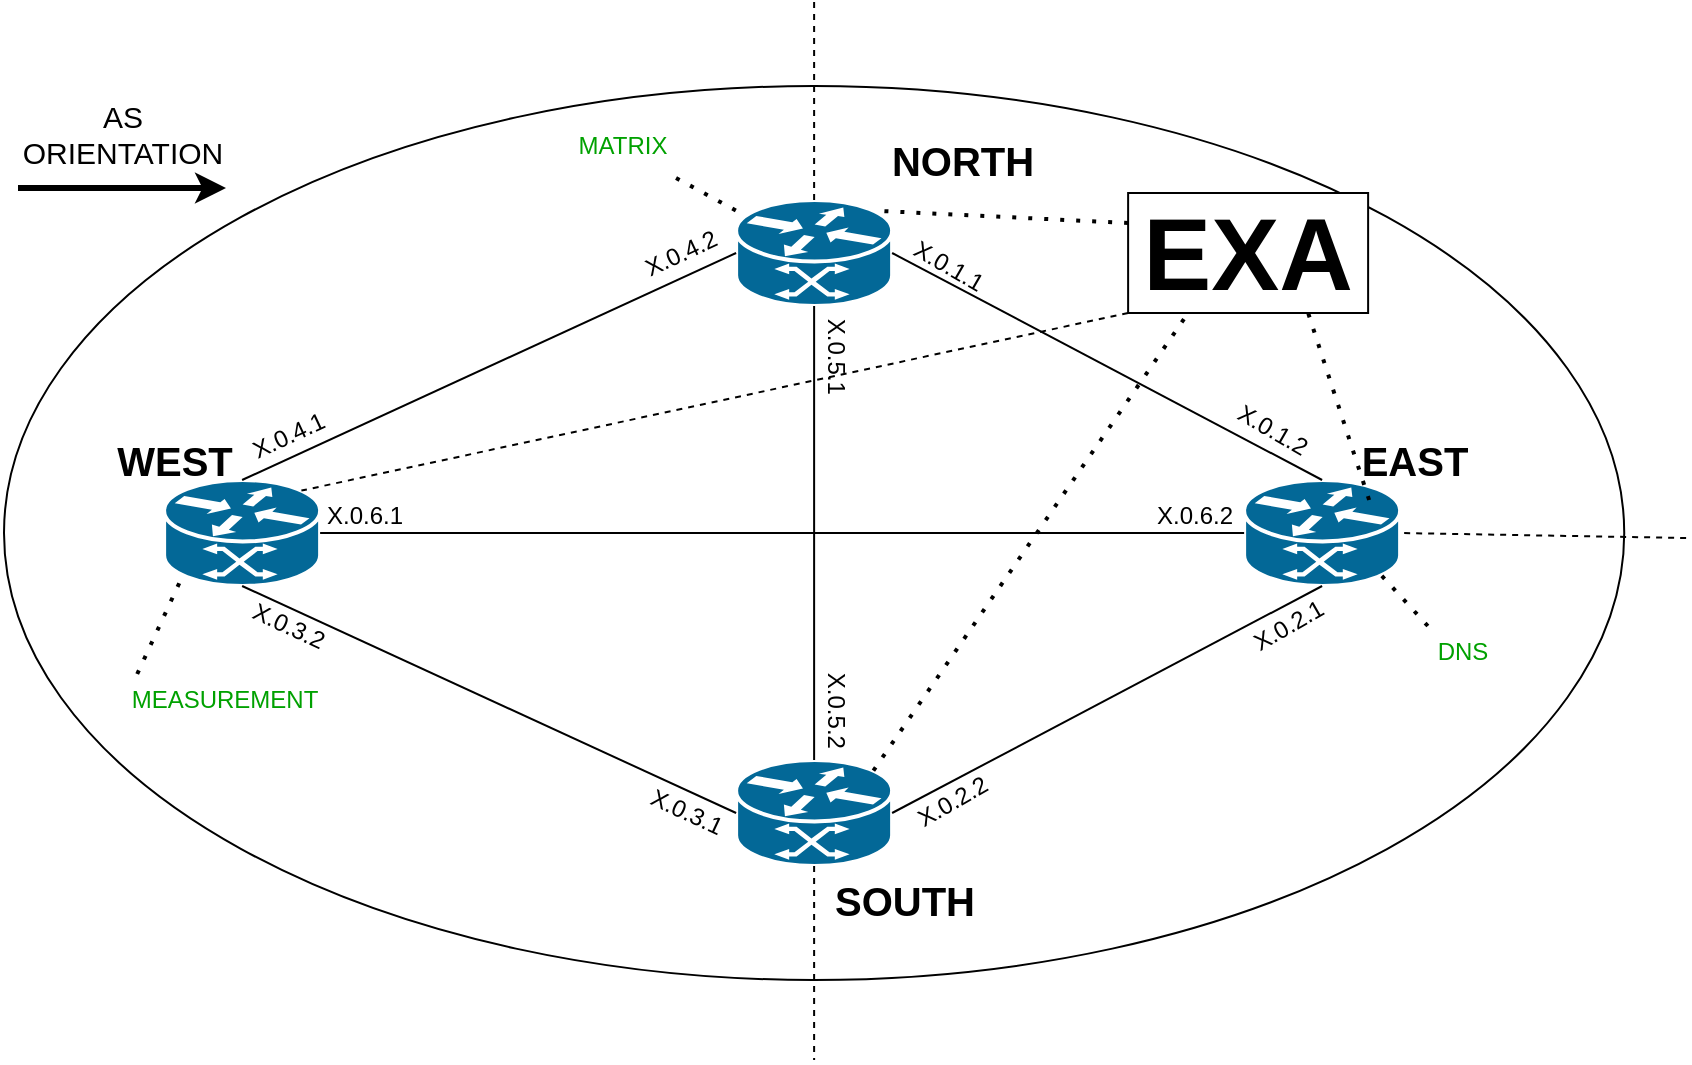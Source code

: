 <mxfile version="22.1.2" type="device">
  <diagram name="Page-1" id="3vJPWm9L1RC80-1IPq8s">
    <mxGraphModel dx="1434" dy="825" grid="0" gridSize="10" guides="1" tooltips="1" connect="1" arrows="1" fold="1" page="1" pageScale="1" pageWidth="1169" pageHeight="827" math="0" shadow="0">
      <root>
        <mxCell id="0" />
        <mxCell id="1" parent="0" />
        <mxCell id="tdHSCYv2aeUm8S9BjsHh-1" value="" style="ellipse;whiteSpace=wrap;html=1;fillColor=none;" vertex="1" parent="1">
          <mxGeometry x="158" y="128" width="810.12" height="447" as="geometry" />
        </mxCell>
        <mxCell id="tdHSCYv2aeUm8S9BjsHh-2" value="" style="shape=mxgraph.cisco.routers.atm_router;html=1;pointerEvents=1;dashed=0;fillColor=#036897;strokeColor=#ffffff;strokeWidth=2;verticalLabelPosition=bottom;verticalAlign=top;align=center;outlineConnect=0;" vertex="1" parent="1">
          <mxGeometry x="238.06" y="325" width="78" height="53" as="geometry" />
        </mxCell>
        <mxCell id="tdHSCYv2aeUm8S9BjsHh-3" value="" style="shape=mxgraph.cisco.routers.atm_router;html=1;pointerEvents=1;dashed=0;fillColor=#036897;strokeColor=#ffffff;strokeWidth=2;verticalLabelPosition=bottom;verticalAlign=top;align=center;outlineConnect=0;" vertex="1" parent="1">
          <mxGeometry x="778.06" y="325" width="78" height="53" as="geometry" />
        </mxCell>
        <mxCell id="tdHSCYv2aeUm8S9BjsHh-4" value="" style="shape=mxgraph.cisco.routers.atm_router;html=1;pointerEvents=1;dashed=0;fillColor=#036897;strokeColor=#ffffff;strokeWidth=2;verticalLabelPosition=bottom;verticalAlign=top;align=center;outlineConnect=0;" vertex="1" parent="1">
          <mxGeometry x="524.06" y="465" width="78" height="53" as="geometry" />
        </mxCell>
        <mxCell id="tdHSCYv2aeUm8S9BjsHh-5" value="" style="shape=mxgraph.cisco.routers.atm_router;html=1;pointerEvents=1;dashed=0;fillColor=#036897;strokeColor=#ffffff;strokeWidth=2;verticalLabelPosition=bottom;verticalAlign=top;align=center;outlineConnect=0;" vertex="1" parent="1">
          <mxGeometry x="524.06" y="185" width="78" height="53" as="geometry" />
        </mxCell>
        <mxCell id="tdHSCYv2aeUm8S9BjsHh-6" value="" style="endArrow=none;html=1;rounded=0;entryX=0.5;entryY=0;entryDx=0;entryDy=0;entryPerimeter=0;exitX=1;exitY=0.5;exitDx=0;exitDy=0;exitPerimeter=0;" edge="1" parent="1" source="tdHSCYv2aeUm8S9BjsHh-5" target="tdHSCYv2aeUm8S9BjsHh-3">
          <mxGeometry width="50" height="50" relative="1" as="geometry">
            <mxPoint x="538.06" y="375" as="sourcePoint" />
            <mxPoint x="588.06" y="325" as="targetPoint" />
          </mxGeometry>
        </mxCell>
        <mxCell id="tdHSCYv2aeUm8S9BjsHh-7" value="" style="endArrow=none;html=1;rounded=0;exitX=0.5;exitY=0;exitDx=0;exitDy=0;exitPerimeter=0;entryX=0;entryY=0.5;entryDx=0;entryDy=0;entryPerimeter=0;" edge="1" parent="1" source="tdHSCYv2aeUm8S9BjsHh-2" target="tdHSCYv2aeUm8S9BjsHh-5">
          <mxGeometry width="50" height="50" relative="1" as="geometry">
            <mxPoint x="538.06" y="375" as="sourcePoint" />
            <mxPoint x="588.06" y="325" as="targetPoint" />
          </mxGeometry>
        </mxCell>
        <mxCell id="tdHSCYv2aeUm8S9BjsHh-8" value="" style="endArrow=none;html=1;rounded=0;entryX=0;entryY=0.5;entryDx=0;entryDy=0;entryPerimeter=0;exitX=0.5;exitY=1;exitDx=0;exitDy=0;exitPerimeter=0;" edge="1" parent="1" source="tdHSCYv2aeUm8S9BjsHh-2" target="tdHSCYv2aeUm8S9BjsHh-4">
          <mxGeometry width="50" height="50" relative="1" as="geometry">
            <mxPoint x="377.06" y="390" as="sourcePoint" />
            <mxPoint x="588.06" y="325" as="targetPoint" />
          </mxGeometry>
        </mxCell>
        <mxCell id="tdHSCYv2aeUm8S9BjsHh-9" value="" style="endArrow=none;html=1;rounded=0;exitX=1;exitY=0.5;exitDx=0;exitDy=0;exitPerimeter=0;entryX=0.5;entryY=1;entryDx=0;entryDy=0;entryPerimeter=0;" edge="1" parent="1" source="tdHSCYv2aeUm8S9BjsHh-4" target="tdHSCYv2aeUm8S9BjsHh-3">
          <mxGeometry width="50" height="50" relative="1" as="geometry">
            <mxPoint x="538.06" y="375" as="sourcePoint" />
            <mxPoint x="588.06" y="325" as="targetPoint" />
          </mxGeometry>
        </mxCell>
        <mxCell id="tdHSCYv2aeUm8S9BjsHh-10" value="" style="endArrow=none;html=1;rounded=0;entryX=0.5;entryY=1;entryDx=0;entryDy=0;entryPerimeter=0;exitX=0.5;exitY=0;exitDx=0;exitDy=0;exitPerimeter=0;" edge="1" parent="1" source="tdHSCYv2aeUm8S9BjsHh-4" target="tdHSCYv2aeUm8S9BjsHh-5">
          <mxGeometry width="50" height="50" relative="1" as="geometry">
            <mxPoint x="538.06" y="375" as="sourcePoint" />
            <mxPoint x="588.06" y="325" as="targetPoint" />
          </mxGeometry>
        </mxCell>
        <mxCell id="tdHSCYv2aeUm8S9BjsHh-11" value="" style="endArrow=none;html=1;rounded=0;exitX=1;exitY=0.5;exitDx=0;exitDy=0;exitPerimeter=0;entryX=0;entryY=0.5;entryDx=0;entryDy=0;entryPerimeter=0;" edge="1" parent="1" source="tdHSCYv2aeUm8S9BjsHh-2" target="tdHSCYv2aeUm8S9BjsHh-3">
          <mxGeometry width="50" height="50" relative="1" as="geometry">
            <mxPoint x="538.06" y="375" as="sourcePoint" />
            <mxPoint x="588.06" y="325" as="targetPoint" />
          </mxGeometry>
        </mxCell>
        <mxCell id="tdHSCYv2aeUm8S9BjsHh-12" value="" style="endArrow=none;dashed=1;html=1;rounded=0;entryX=1;entryY=0.5;entryDx=0;entryDy=0;entryPerimeter=0;" edge="1" parent="1" target="tdHSCYv2aeUm8S9BjsHh-3">
          <mxGeometry width="50" height="50" relative="1" as="geometry">
            <mxPoint x="999.06" y="354" as="sourcePoint" />
            <mxPoint x="588.06" y="325" as="targetPoint" />
          </mxGeometry>
        </mxCell>
        <mxCell id="tdHSCYv2aeUm8S9BjsHh-13" value="" style="endArrow=none;dashed=1;html=1;rounded=0;entryX=0.5;entryY=0;entryDx=0;entryDy=0;entryPerimeter=0;" edge="1" parent="1" target="tdHSCYv2aeUm8S9BjsHh-5">
          <mxGeometry width="50" height="50" relative="1" as="geometry">
            <mxPoint x="563.06" y="86" as="sourcePoint" />
            <mxPoint x="866.06" y="362" as="targetPoint" />
          </mxGeometry>
        </mxCell>
        <mxCell id="tdHSCYv2aeUm8S9BjsHh-14" value="" style="endArrow=none;dashed=1;html=1;rounded=0;exitX=0.5;exitY=1;exitDx=0;exitDy=0;exitPerimeter=0;" edge="1" parent="1" source="tdHSCYv2aeUm8S9BjsHh-4">
          <mxGeometry width="50" height="50" relative="1" as="geometry">
            <mxPoint x="573.06" y="125" as="sourcePoint" />
            <mxPoint x="563.06" y="615" as="targetPoint" />
          </mxGeometry>
        </mxCell>
        <mxCell id="tdHSCYv2aeUm8S9BjsHh-15" value="&lt;font style=&quot;font-size: 20px;&quot;&gt;WEST&lt;/font&gt;" style="text;strokeColor=none;fillColor=none;html=1;fontSize=24;fontStyle=1;verticalAlign=middle;align=center;" vertex="1" parent="1">
          <mxGeometry x="198.06" y="295" width="90" height="40" as="geometry" />
        </mxCell>
        <mxCell id="tdHSCYv2aeUm8S9BjsHh-16" value="&lt;font style=&quot;font-size: 20px;&quot;&gt;EAST&lt;br&gt;&lt;/font&gt;" style="text;strokeColor=none;fillColor=none;html=1;fontSize=24;fontStyle=1;verticalAlign=middle;align=center;" vertex="1" parent="1">
          <mxGeometry x="818.06" y="295" width="90" height="40" as="geometry" />
        </mxCell>
        <mxCell id="tdHSCYv2aeUm8S9BjsHh-17" value="&lt;font style=&quot;font-size: 20px;&quot;&gt;NORTH&lt;/font&gt;" style="text;strokeColor=none;fillColor=none;html=1;fontSize=24;fontStyle=1;verticalAlign=middle;align=center;" vertex="1" parent="1">
          <mxGeometry x="592.06" y="145" width="90" height="40" as="geometry" />
        </mxCell>
        <mxCell id="tdHSCYv2aeUm8S9BjsHh-18" value="&lt;font style=&quot;font-size: 20px;&quot;&gt;SOUTH&lt;/font&gt;" style="text;strokeColor=none;fillColor=none;html=1;fontSize=24;fontStyle=1;verticalAlign=middle;align=center;" vertex="1" parent="1">
          <mxGeometry x="563.06" y="515" width="90" height="40" as="geometry" />
        </mxCell>
        <mxCell id="tdHSCYv2aeUm8S9BjsHh-19" value="" style="endArrow=none;dashed=1;html=1;rounded=0;entryX=0.88;entryY=0.1;entryDx=0;entryDy=0;exitX=0;exitY=1;exitDx=0;exitDy=0;entryPerimeter=0;" edge="1" parent="1" source="tdHSCYv2aeUm8S9BjsHh-20" target="tdHSCYv2aeUm8S9BjsHh-2">
          <mxGeometry width="50" height="50" relative="1" as="geometry">
            <mxPoint x="188.06" y="395" as="sourcePoint" />
            <mxPoint x="258.06" y="405" as="targetPoint" />
            <Array as="points" />
          </mxGeometry>
        </mxCell>
        <mxCell id="tdHSCYv2aeUm8S9BjsHh-20" value="&lt;font size=&quot;1&quot; style=&quot;&quot;&gt;&lt;b style=&quot;font-size: 51px;&quot;&gt;EXA&lt;/b&gt;&lt;/font&gt;" style="rounded=0;whiteSpace=wrap;html=1;" vertex="1" parent="1">
          <mxGeometry x="720.06" y="181.5" width="120" height="60" as="geometry" />
        </mxCell>
        <mxCell id="tdHSCYv2aeUm8S9BjsHh-21" value="" style="endArrow=classic;html=1;rounded=0;strokeWidth=3;" edge="1" parent="1">
          <mxGeometry width="50" height="50" relative="1" as="geometry">
            <mxPoint x="165" y="179" as="sourcePoint" />
            <mxPoint x="269" y="179" as="targetPoint" />
          </mxGeometry>
        </mxCell>
        <mxCell id="tdHSCYv2aeUm8S9BjsHh-22" value="&lt;font style=&quot;font-size: 15px;&quot;&gt;AS&lt;br&gt;ORIENTATION&lt;/font&gt;" style="text;html=1;align=center;verticalAlign=middle;resizable=0;points=[];autosize=1;strokeColor=none;fillColor=none;" vertex="1" parent="1">
          <mxGeometry x="158" y="128" width="118" height="48" as="geometry" />
        </mxCell>
        <mxCell id="tdHSCYv2aeUm8S9BjsHh-23" value="X.0.1.1" style="text;html=1;align=center;verticalAlign=middle;resizable=0;points=[];autosize=1;strokeColor=none;fillColor=none;rotation=30;" vertex="1" parent="1">
          <mxGeometry x="602.06" y="205" width="56" height="26" as="geometry" />
        </mxCell>
        <mxCell id="tdHSCYv2aeUm8S9BjsHh-24" value="X.0.1.2" style="text;html=1;align=center;verticalAlign=middle;resizable=0;points=[];autosize=1;strokeColor=none;fillColor=none;rotation=30;" vertex="1" parent="1">
          <mxGeometry x="764.06" y="287" width="56" height="26" as="geometry" />
        </mxCell>
        <mxCell id="tdHSCYv2aeUm8S9BjsHh-25" value="X.0.2.1" style="text;html=1;align=center;verticalAlign=middle;resizable=0;points=[];autosize=1;strokeColor=none;fillColor=none;rotation=-30;" vertex="1" parent="1">
          <mxGeometry x="772.06" y="385" width="56" height="26" as="geometry" />
        </mxCell>
        <mxCell id="tdHSCYv2aeUm8S9BjsHh-26" value="X.0.2.2" style="text;html=1;align=center;verticalAlign=middle;resizable=0;points=[];autosize=1;strokeColor=none;fillColor=none;rotation=-30;" vertex="1" parent="1">
          <mxGeometry x="604.06" y="473" width="56" height="26" as="geometry" />
        </mxCell>
        <mxCell id="tdHSCYv2aeUm8S9BjsHh-27" value="X.0.3.1" style="text;html=1;align=center;verticalAlign=middle;resizable=0;points=[];autosize=1;strokeColor=none;fillColor=none;rotation=25;" vertex="1" parent="1">
          <mxGeometry x="471.06" y="478" width="56" height="26" as="geometry" />
        </mxCell>
        <mxCell id="tdHSCYv2aeUm8S9BjsHh-28" value="X.0.3.2" style="text;html=1;align=center;verticalAlign=middle;resizable=0;points=[];autosize=1;strokeColor=none;fillColor=none;rotation=25;" vertex="1" parent="1">
          <mxGeometry x="272.06" y="385" width="56" height="26" as="geometry" />
        </mxCell>
        <mxCell id="tdHSCYv2aeUm8S9BjsHh-29" value="X.0.4.1" style="text;html=1;align=center;verticalAlign=middle;resizable=0;points=[];autosize=1;strokeColor=none;fillColor=none;rotation=-25;" vertex="1" parent="1">
          <mxGeometry x="272.06" y="290" width="56" height="26" as="geometry" />
        </mxCell>
        <mxCell id="tdHSCYv2aeUm8S9BjsHh-30" value="X.0.4.2" style="text;html=1;align=center;verticalAlign=middle;resizable=0;points=[];autosize=1;strokeColor=none;fillColor=none;rotation=-25;" vertex="1" parent="1">
          <mxGeometry x="468.06" y="198.5" width="56" height="26" as="geometry" />
        </mxCell>
        <mxCell id="tdHSCYv2aeUm8S9BjsHh-31" value="X.0.5.1" style="text;html=1;align=center;verticalAlign=middle;resizable=0;points=[];autosize=1;strokeColor=none;fillColor=none;rotation=90;" vertex="1" parent="1">
          <mxGeometry x="546.06" y="250" width="56" height="26" as="geometry" />
        </mxCell>
        <mxCell id="tdHSCYv2aeUm8S9BjsHh-32" value="X.0.5.2" style="text;html=1;align=center;verticalAlign=middle;resizable=0;points=[];autosize=1;strokeColor=none;fillColor=none;rotation=90;" vertex="1" parent="1">
          <mxGeometry x="546.06" y="427" width="56" height="26" as="geometry" />
        </mxCell>
        <mxCell id="tdHSCYv2aeUm8S9BjsHh-33" value="X.0.6.1" style="text;html=1;align=center;verticalAlign=middle;resizable=0;points=[];autosize=1;strokeColor=none;fillColor=none;" vertex="1" parent="1">
          <mxGeometry x="310.06" y="330" width="56" height="26" as="geometry" />
        </mxCell>
        <mxCell id="tdHSCYv2aeUm8S9BjsHh-34" value="X.0.6.2" style="text;html=1;align=center;verticalAlign=middle;resizable=0;points=[];autosize=1;strokeColor=none;fillColor=none;" vertex="1" parent="1">
          <mxGeometry x="725.06" y="330" width="56" height="26" as="geometry" />
        </mxCell>
        <mxCell id="tdHSCYv2aeUm8S9BjsHh-35" value="" style="endArrow=none;dashed=1;html=1;dashPattern=1 3;strokeWidth=2;rounded=0;exitX=0.935;exitY=1.115;exitDx=0;exitDy=0;exitPerimeter=0;" edge="1" parent="1" source="tdHSCYv2aeUm8S9BjsHh-36" target="tdHSCYv2aeUm8S9BjsHh-5">
          <mxGeometry width="50" height="50" relative="1" as="geometry">
            <mxPoint x="526.06" y="264" as="sourcePoint" />
            <mxPoint x="577.06" y="248" as="targetPoint" />
          </mxGeometry>
        </mxCell>
        <mxCell id="tdHSCYv2aeUm8S9BjsHh-36" value="&lt;font color=&quot;#00a100&quot;&gt;MATRIX&lt;/font&gt;" style="text;html=1;align=center;verticalAlign=middle;resizable=0;points=[];autosize=1;strokeColor=none;fillColor=none;" vertex="1" parent="1">
          <mxGeometry x="436.06" y="145" width="62" height="26" as="geometry" />
        </mxCell>
        <mxCell id="tdHSCYv2aeUm8S9BjsHh-37" value="" style="endArrow=none;dashed=1;html=1;dashPattern=1 3;strokeWidth=2;rounded=0;exitX=0.88;exitY=0.1;exitDx=0;exitDy=0;exitPerimeter=0;entryX=0.25;entryY=1;entryDx=0;entryDy=0;" edge="1" parent="1" source="tdHSCYv2aeUm8S9BjsHh-4" target="tdHSCYv2aeUm8S9BjsHh-20">
          <mxGeometry width="50" height="50" relative="1" as="geometry">
            <mxPoint x="531.06" y="388" as="sourcePoint" />
            <mxPoint x="581.06" y="338" as="targetPoint" />
          </mxGeometry>
        </mxCell>
        <mxCell id="tdHSCYv2aeUm8S9BjsHh-38" value="" style="endArrow=none;dashed=1;html=1;dashPattern=1 3;strokeWidth=2;rounded=0;entryX=0.88;entryY=0.1;entryDx=0;entryDy=0;entryPerimeter=0;exitX=0;exitY=0.25;exitDx=0;exitDy=0;" edge="1" parent="1" source="tdHSCYv2aeUm8S9BjsHh-20" target="tdHSCYv2aeUm8S9BjsHh-5">
          <mxGeometry width="50" height="50" relative="1" as="geometry">
            <mxPoint x="531.06" y="388" as="sourcePoint" />
            <mxPoint x="581.06" y="338" as="targetPoint" />
          </mxGeometry>
        </mxCell>
        <mxCell id="tdHSCYv2aeUm8S9BjsHh-39" value="" style="endArrow=none;dashed=1;html=1;dashPattern=1 3;strokeWidth=2;rounded=0;exitX=0.25;exitY=1;exitDx=0;exitDy=0;entryX=0.75;entryY=1;entryDx=0;entryDy=0;" edge="1" parent="1" source="tdHSCYv2aeUm8S9BjsHh-16" target="tdHSCYv2aeUm8S9BjsHh-20">
          <mxGeometry width="50" height="50" relative="1" as="geometry">
            <mxPoint x="603.06" y="480" as="sourcePoint" />
            <mxPoint x="760.06" y="252" as="targetPoint" />
          </mxGeometry>
        </mxCell>
        <mxCell id="tdHSCYv2aeUm8S9BjsHh-40" value="" style="endArrow=none;dashed=1;html=1;dashPattern=1 3;strokeWidth=2;rounded=0;exitX=0.113;exitY=0;exitDx=0;exitDy=0;exitPerimeter=0;entryX=0.12;entryY=0.9;entryDx=0;entryDy=0;entryPerimeter=0;" edge="1" parent="1" source="tdHSCYv2aeUm8S9BjsHh-41" target="tdHSCYv2aeUm8S9BjsHh-2">
          <mxGeometry width="50" height="50" relative="1" as="geometry">
            <mxPoint x="284.06" y="520" as="sourcePoint" />
            <mxPoint x="282.06" y="446" as="targetPoint" />
          </mxGeometry>
        </mxCell>
        <mxCell id="tdHSCYv2aeUm8S9BjsHh-41" value="&lt;font color=&quot;#00a100&quot;&gt;MEASUREMENT&lt;/font&gt;" style="text;html=1;align=center;verticalAlign=middle;resizable=0;points=[];autosize=1;strokeColor=none;fillColor=none;" vertex="1" parent="1">
          <mxGeometry x="212.06" y="422" width="111" height="26" as="geometry" />
        </mxCell>
        <mxCell id="tdHSCYv2aeUm8S9BjsHh-42" value="" style="endArrow=none;dashed=1;html=1;dashPattern=1 3;strokeWidth=2;rounded=0;exitX=0.113;exitY=0;exitDx=0;exitDy=0;exitPerimeter=0;entryX=0.88;entryY=0.9;entryDx=0;entryDy=0;entryPerimeter=0;" edge="1" parent="1" source="tdHSCYv2aeUm8S9BjsHh-43" target="tdHSCYv2aeUm8S9BjsHh-3">
          <mxGeometry width="50" height="50" relative="1" as="geometry">
            <mxPoint x="884.06" y="520" as="sourcePoint" />
            <mxPoint x="847.06" y="373" as="targetPoint" />
          </mxGeometry>
        </mxCell>
        <mxCell id="tdHSCYv2aeUm8S9BjsHh-43" value="&lt;font color=&quot;#00a100&quot;&gt;DNS&lt;br&gt;&lt;/font&gt;" style="text;html=1;align=center;verticalAlign=middle;resizable=0;points=[];autosize=1;strokeColor=none;fillColor=none;" vertex="1" parent="1">
          <mxGeometry x="865.06" y="398" width="43" height="26" as="geometry" />
        </mxCell>
      </root>
    </mxGraphModel>
  </diagram>
</mxfile>
